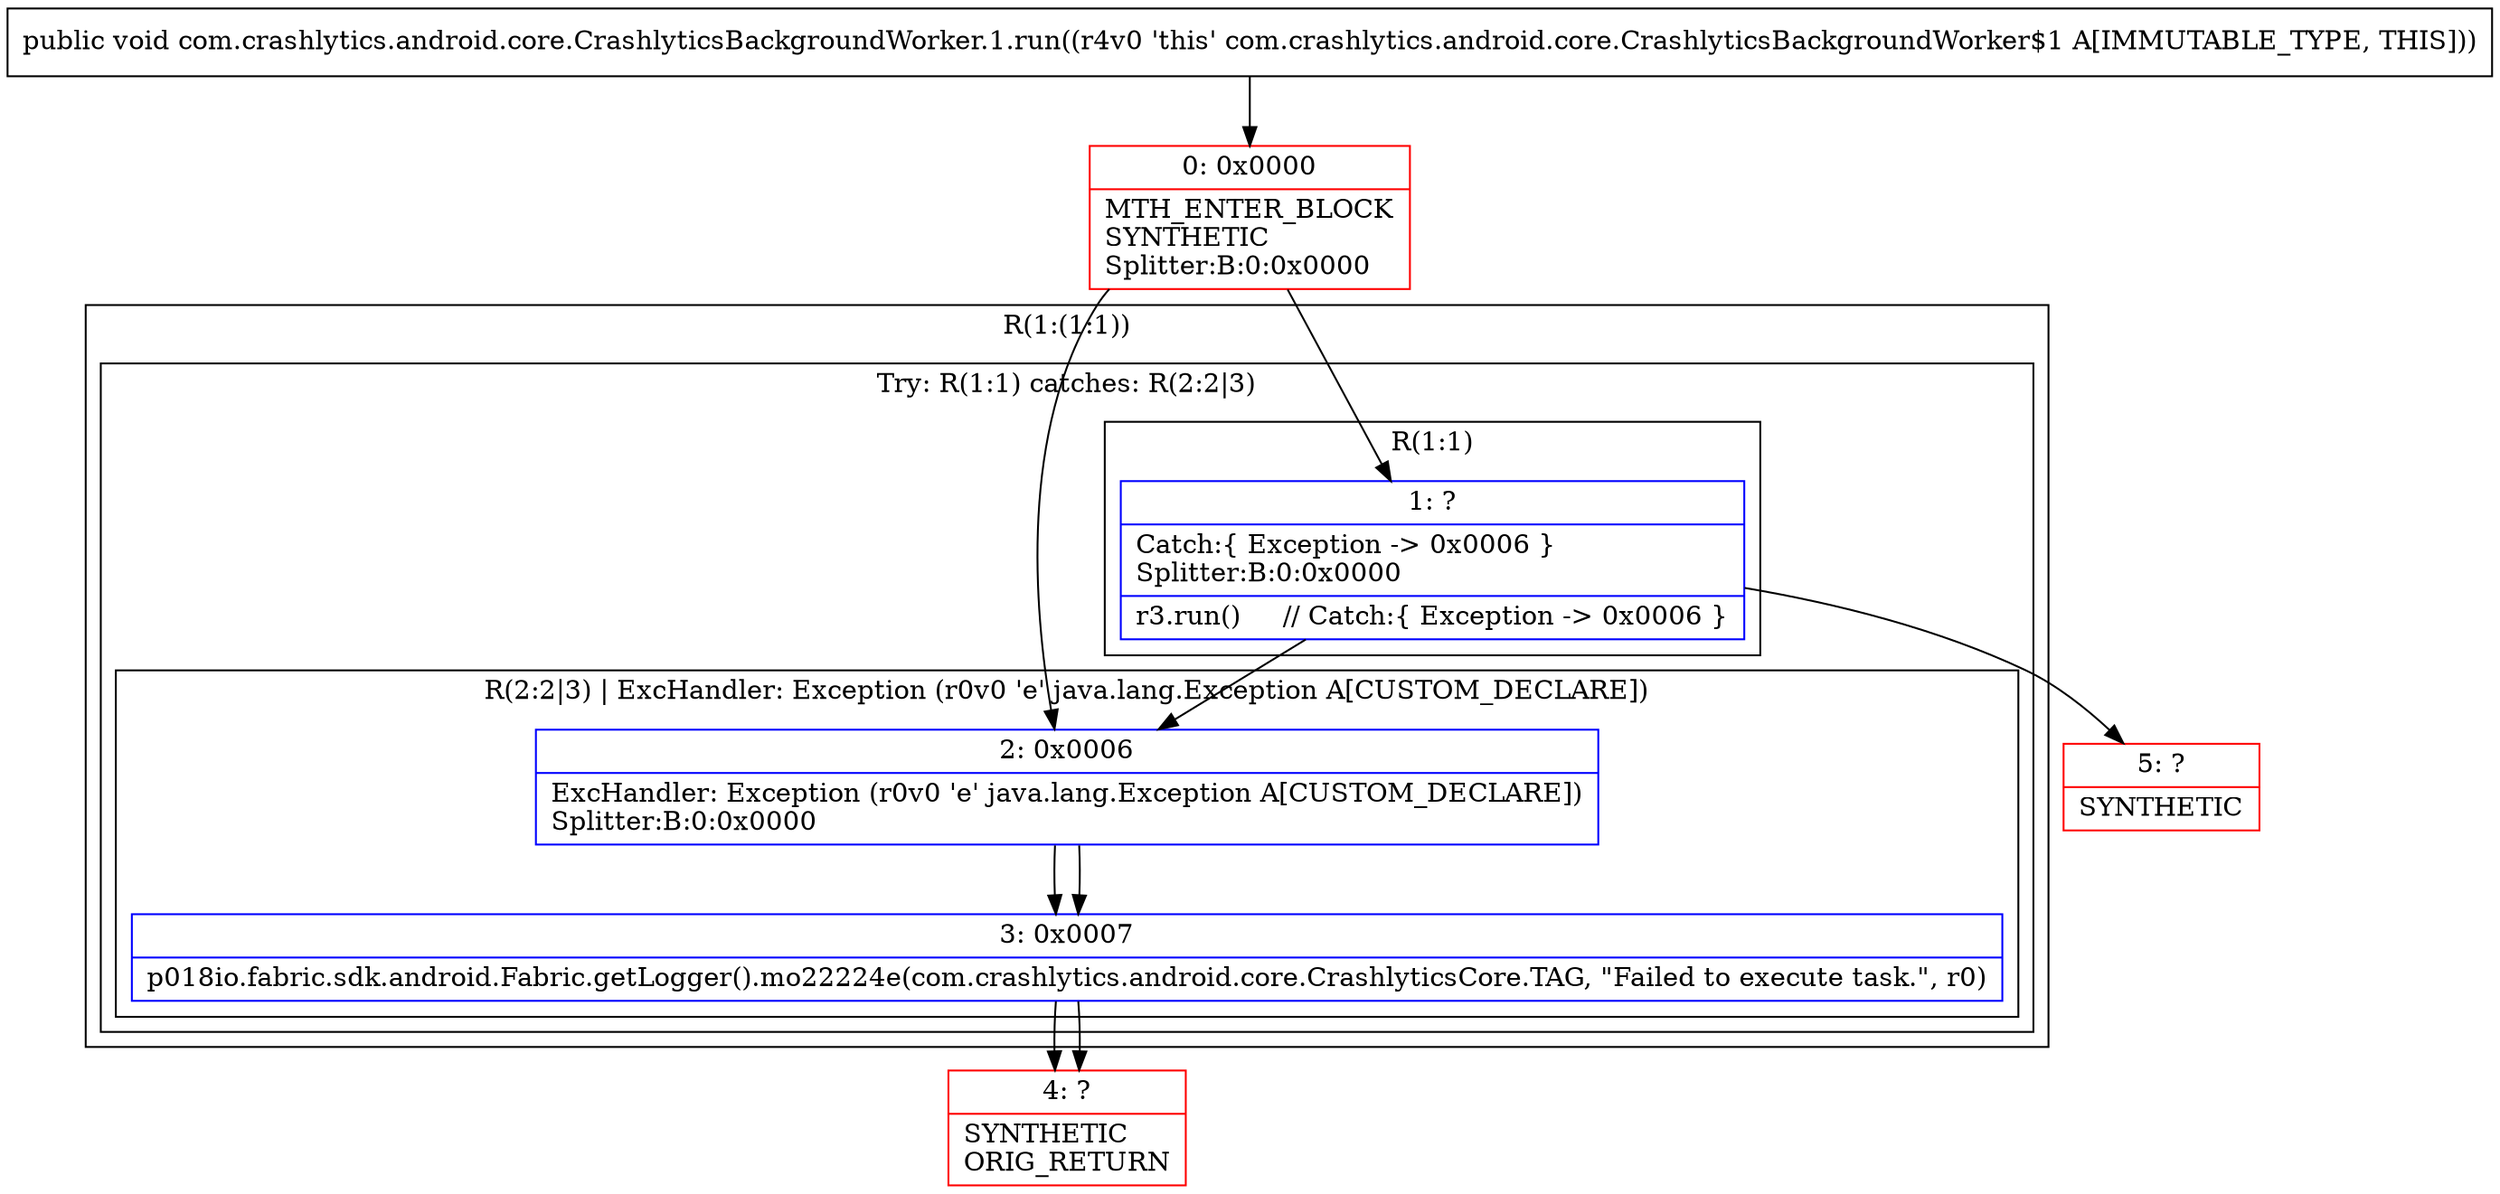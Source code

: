 digraph "CFG forcom.crashlytics.android.core.CrashlyticsBackgroundWorker.1.run()V" {
subgraph cluster_Region_2016706824 {
label = "R(1:(1:1))";
node [shape=record,color=blue];
subgraph cluster_TryCatchRegion_1154634038 {
label = "Try: R(1:1) catches: R(2:2|3)";
node [shape=record,color=blue];
subgraph cluster_Region_1396731797 {
label = "R(1:1)";
node [shape=record,color=blue];
Node_1 [shape=record,label="{1\:\ ?|Catch:\{ Exception \-\> 0x0006 \}\lSplitter:B:0:0x0000\l|r3.run()     \/\/ Catch:\{ Exception \-\> 0x0006 \}\l}"];
}
subgraph cluster_Region_1332342343 {
label = "R(2:2|3) | ExcHandler: Exception (r0v0 'e' java.lang.Exception A[CUSTOM_DECLARE])\l";
node [shape=record,color=blue];
Node_2 [shape=record,label="{2\:\ 0x0006|ExcHandler: Exception (r0v0 'e' java.lang.Exception A[CUSTOM_DECLARE])\lSplitter:B:0:0x0000\l}"];
Node_3 [shape=record,label="{3\:\ 0x0007|p018io.fabric.sdk.android.Fabric.getLogger().mo22224e(com.crashlytics.android.core.CrashlyticsCore.TAG, \"Failed to execute task.\", r0)\l}"];
}
}
}
subgraph cluster_Region_1332342343 {
label = "R(2:2|3) | ExcHandler: Exception (r0v0 'e' java.lang.Exception A[CUSTOM_DECLARE])\l";
node [shape=record,color=blue];
Node_2 [shape=record,label="{2\:\ 0x0006|ExcHandler: Exception (r0v0 'e' java.lang.Exception A[CUSTOM_DECLARE])\lSplitter:B:0:0x0000\l}"];
Node_3 [shape=record,label="{3\:\ 0x0007|p018io.fabric.sdk.android.Fabric.getLogger().mo22224e(com.crashlytics.android.core.CrashlyticsCore.TAG, \"Failed to execute task.\", r0)\l}"];
}
Node_0 [shape=record,color=red,label="{0\:\ 0x0000|MTH_ENTER_BLOCK\lSYNTHETIC\lSplitter:B:0:0x0000\l}"];
Node_4 [shape=record,color=red,label="{4\:\ ?|SYNTHETIC\lORIG_RETURN\l}"];
Node_5 [shape=record,color=red,label="{5\:\ ?|SYNTHETIC\l}"];
MethodNode[shape=record,label="{public void com.crashlytics.android.core.CrashlyticsBackgroundWorker.1.run((r4v0 'this' com.crashlytics.android.core.CrashlyticsBackgroundWorker$1 A[IMMUTABLE_TYPE, THIS])) }"];
MethodNode -> Node_0;
Node_1 -> Node_2;
Node_1 -> Node_5;
Node_2 -> Node_3;
Node_3 -> Node_4;
Node_2 -> Node_3;
Node_3 -> Node_4;
Node_0 -> Node_1;
Node_0 -> Node_2;
}

